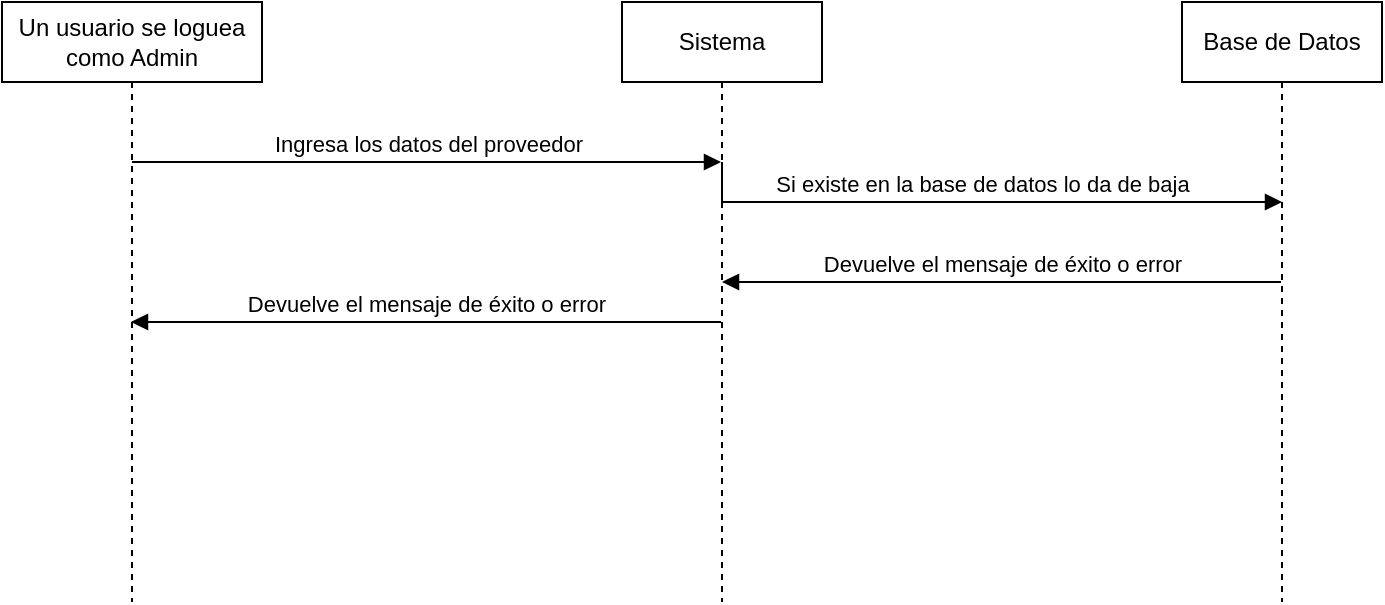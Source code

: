 <mxfile version="22.1.3" type="github">
  <diagram name="Page-1" id="2YBvvXClWsGukQMizWep">
    <mxGraphModel dx="1050" dy="566" grid="1" gridSize="10" guides="1" tooltips="1" connect="1" arrows="1" fold="1" page="1" pageScale="1" pageWidth="850" pageHeight="1100" math="0" shadow="0">
      <root>
        <mxCell id="0" />
        <mxCell id="1" parent="0" />
        <mxCell id="aM9ryv3xv72pqoxQDRHE-1" value="Un usuario se loguea como Admin" style="shape=umlLifeline;perimeter=lifelinePerimeter;whiteSpace=wrap;html=1;container=0;dropTarget=0;collapsible=0;recursiveResize=0;outlineConnect=0;portConstraint=eastwest;newEdgeStyle={&quot;edgeStyle&quot;:&quot;elbowEdgeStyle&quot;,&quot;elbow&quot;:&quot;vertical&quot;,&quot;curved&quot;:0,&quot;rounded&quot;:0};" parent="1" vertex="1">
          <mxGeometry x="30" y="40" width="130" height="300" as="geometry" />
        </mxCell>
        <mxCell id="aM9ryv3xv72pqoxQDRHE-5" value="Sistema" style="shape=umlLifeline;perimeter=lifelinePerimeter;whiteSpace=wrap;html=1;container=0;dropTarget=0;collapsible=0;recursiveResize=0;outlineConnect=0;portConstraint=eastwest;newEdgeStyle={&quot;edgeStyle&quot;:&quot;elbowEdgeStyle&quot;,&quot;elbow&quot;:&quot;vertical&quot;,&quot;curved&quot;:0,&quot;rounded&quot;:0};" parent="1" vertex="1">
          <mxGeometry x="340" y="40" width="100" height="300" as="geometry" />
        </mxCell>
        <mxCell id="aM9ryv3xv72pqoxQDRHE-7" value="Ingresa los datos del proveedor" style="html=1;verticalAlign=bottom;endArrow=block;edgeStyle=elbowEdgeStyle;elbow=vertical;curved=0;rounded=0;" parent="1" source="aM9ryv3xv72pqoxQDRHE-1" target="aM9ryv3xv72pqoxQDRHE-5" edge="1">
          <mxGeometry relative="1" as="geometry">
            <mxPoint x="100" y="120" as="sourcePoint" />
            <Array as="points">
              <mxPoint x="180" y="120" />
            </Array>
            <mxPoint x="385" y="120" as="targetPoint" />
          </mxGeometry>
        </mxCell>
        <mxCell id="aM9ryv3xv72pqoxQDRHE-9" value="Devuelve el mensaje de éxito o error" style="html=1;verticalAlign=bottom;endArrow=block;edgeStyle=elbowEdgeStyle;elbow=vertical;curved=0;rounded=0;" parent="1" edge="1">
          <mxGeometry relative="1" as="geometry">
            <mxPoint x="389.5" y="200" as="sourcePoint" />
            <Array as="points">
              <mxPoint x="190" y="200" />
            </Array>
            <mxPoint x="94.5" y="200" as="targetPoint" />
          </mxGeometry>
        </mxCell>
        <mxCell id="P2j63inKlv9rQTfDUfxb-1" value="Base de Datos" style="shape=umlLifeline;perimeter=lifelinePerimeter;whiteSpace=wrap;html=1;container=0;dropTarget=0;collapsible=0;recursiveResize=0;outlineConnect=0;portConstraint=eastwest;newEdgeStyle={&quot;edgeStyle&quot;:&quot;elbowEdgeStyle&quot;,&quot;elbow&quot;:&quot;vertical&quot;,&quot;curved&quot;:0,&quot;rounded&quot;:0};" vertex="1" parent="1">
          <mxGeometry x="620" y="40" width="100" height="300" as="geometry" />
        </mxCell>
        <mxCell id="P2j63inKlv9rQTfDUfxb-2" value="Si existe en la base de datos lo da de baja" style="html=1;verticalAlign=bottom;endArrow=block;edgeStyle=elbowEdgeStyle;elbow=vertical;curved=0;rounded=0;" edge="1" parent="1">
          <mxGeometry relative="1" as="geometry">
            <mxPoint x="390" y="120" as="sourcePoint" />
            <Array as="points">
              <mxPoint x="480" y="140" />
              <mxPoint x="475" y="120" />
            </Array>
            <mxPoint x="670" y="140" as="targetPoint" />
          </mxGeometry>
        </mxCell>
        <mxCell id="P2j63inKlv9rQTfDUfxb-3" value="Devuelve el mensaje de éxito o error" style="html=1;verticalAlign=bottom;endArrow=block;edgeStyle=elbowEdgeStyle;elbow=vertical;curved=0;rounded=0;" edge="1" parent="1" source="P2j63inKlv9rQTfDUfxb-1" target="aM9ryv3xv72pqoxQDRHE-5">
          <mxGeometry relative="1" as="geometry">
            <mxPoint x="685" y="160" as="sourcePoint" />
            <Array as="points">
              <mxPoint x="500" y="180" />
              <mxPoint x="485" y="160" />
            </Array>
            <mxPoint x="390" y="160" as="targetPoint" />
          </mxGeometry>
        </mxCell>
      </root>
    </mxGraphModel>
  </diagram>
</mxfile>
